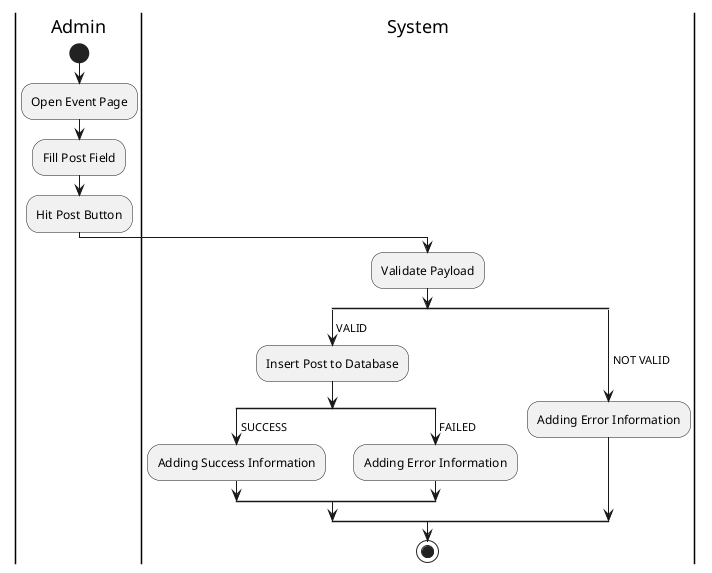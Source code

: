 @startuml PostComment_Member

skinparam ConditionEndStyle hline
skinparam conditionStyle diamond
skinparam Monochrome true
skinparam Shadowing false

|Admin|
start
:Open Event Page;

|Admin|
:Fill Post Field;
:Hit Post Button;

|System|
:Validate Payload;
split
    -> VALID;
    :Insert Post to Database;
    split
        -> SUCCESS;
        :Adding Success Information;
    split again
        -> FAILED;
        :Adding Error Information;
    end split
split again
    -> NOT VALID;
    :Adding Error Information;
end split
stop

@enduml